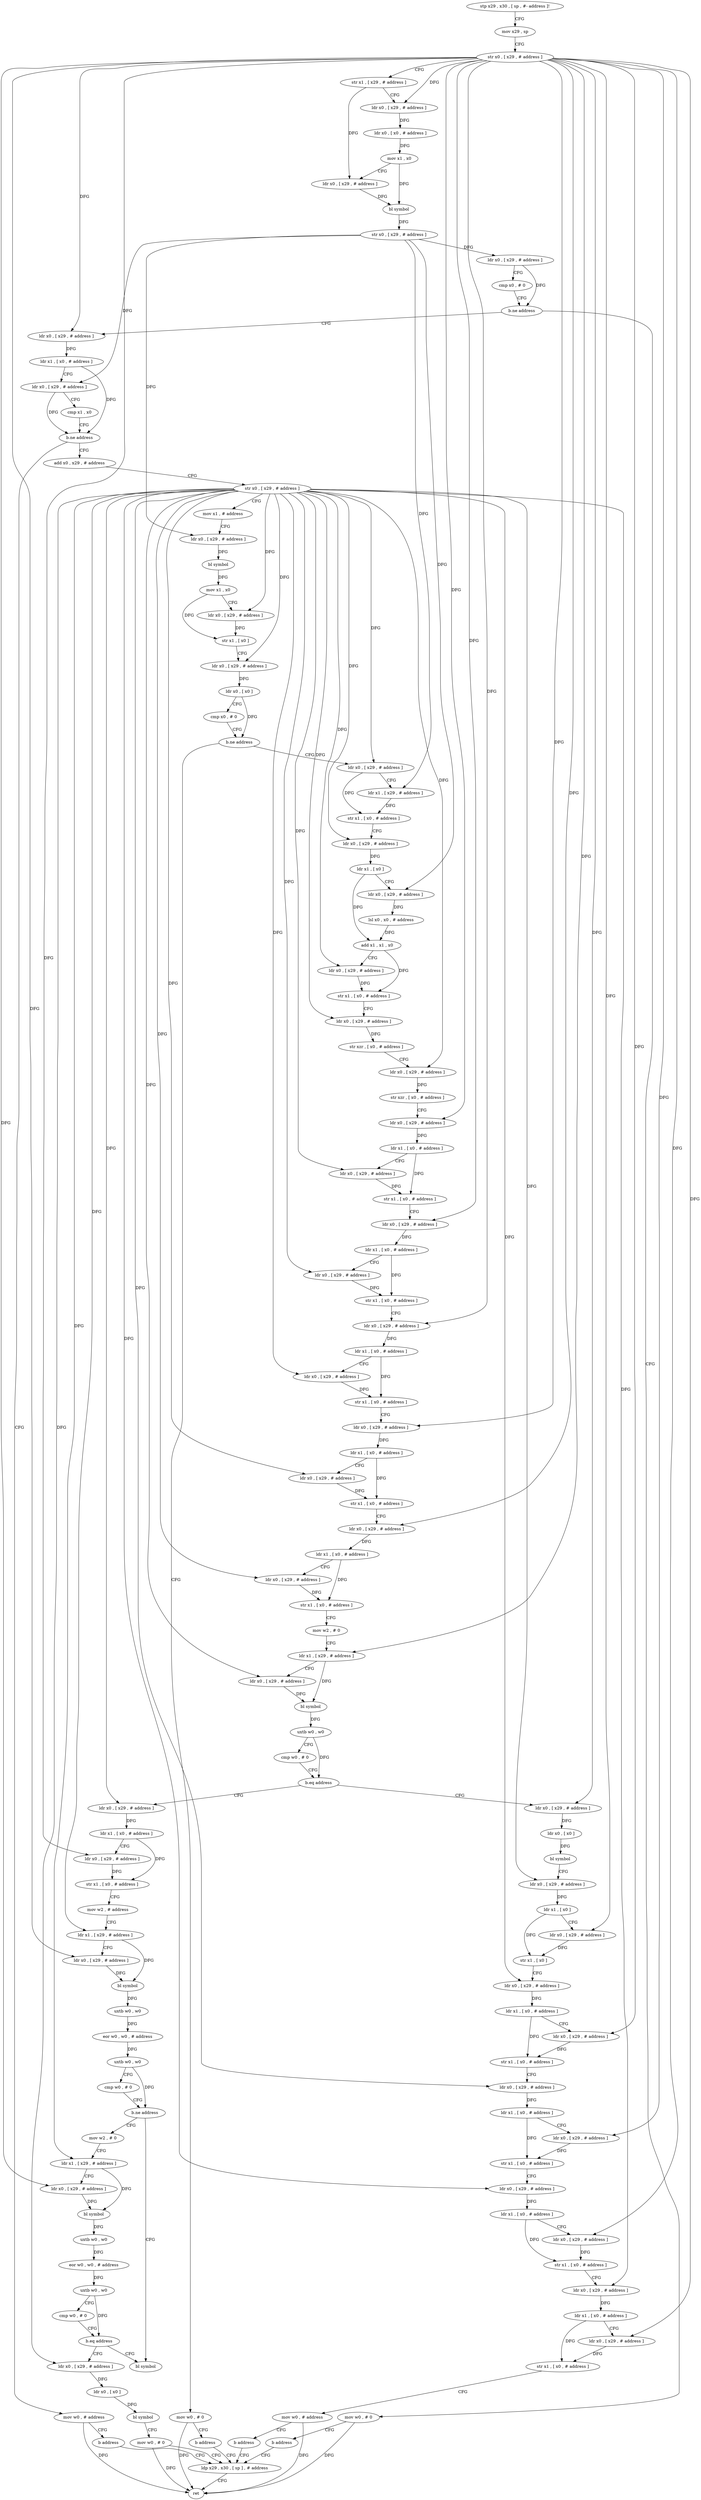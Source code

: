 digraph "func" {
"4320460" [label = "stp x29 , x30 , [ sp , #- address ]!" ]
"4320464" [label = "mov x29 , sp" ]
"4320468" [label = "str x0 , [ x29 , # address ]" ]
"4320472" [label = "str x1 , [ x29 , # address ]" ]
"4320476" [label = "ldr x0 , [ x29 , # address ]" ]
"4320480" [label = "ldr x0 , [ x0 , # address ]" ]
"4320484" [label = "mov x1 , x0" ]
"4320488" [label = "ldr x0 , [ x29 , # address ]" ]
"4320492" [label = "bl symbol" ]
"4320496" [label = "str x0 , [ x29 , # address ]" ]
"4320500" [label = "ldr x0 , [ x29 , # address ]" ]
"4320504" [label = "cmp x0 , # 0" ]
"4320508" [label = "b.ne address" ]
"4320520" [label = "ldr x0 , [ x29 , # address ]" ]
"4320512" [label = "mov w0 , # 0" ]
"4320524" [label = "ldr x1 , [ x0 , # address ]" ]
"4320528" [label = "ldr x0 , [ x29 , # address ]" ]
"4320532" [label = "cmp x1 , x0" ]
"4320536" [label = "b.ne address" ]
"4320548" [label = "add x0 , x29 , # address" ]
"4320540" [label = "mov w0 , # address" ]
"4320516" [label = "b address" ]
"4320976" [label = "ldp x29 , x30 , [ sp ] , # address" ]
"4320552" [label = "str x0 , [ x29 , # address ]" ]
"4320556" [label = "mov x1 , # address" ]
"4320560" [label = "ldr x0 , [ x29 , # address ]" ]
"4320564" [label = "bl symbol" ]
"4320568" [label = "mov x1 , x0" ]
"4320572" [label = "ldr x0 , [ x29 , # address ]" ]
"4320576" [label = "str x1 , [ x0 ]" ]
"4320580" [label = "ldr x0 , [ x29 , # address ]" ]
"4320584" [label = "ldr x0 , [ x0 ]" ]
"4320588" [label = "cmp x0 , # 0" ]
"4320592" [label = "b.ne address" ]
"4320604" [label = "ldr x0 , [ x29 , # address ]" ]
"4320596" [label = "mov w0 , # 0" ]
"4320544" [label = "b address" ]
"4320980" [label = "ret" ]
"4320608" [label = "ldr x1 , [ x29 , # address ]" ]
"4320612" [label = "str x1 , [ x0 , # address ]" ]
"4320616" [label = "ldr x0 , [ x29 , # address ]" ]
"4320620" [label = "ldr x1 , [ x0 ]" ]
"4320624" [label = "ldr x0 , [ x29 , # address ]" ]
"4320628" [label = "lsl x0 , x0 , # address" ]
"4320632" [label = "add x1 , x1 , x0" ]
"4320636" [label = "ldr x0 , [ x29 , # address ]" ]
"4320640" [label = "str x1 , [ x0 , # address ]" ]
"4320644" [label = "ldr x0 , [ x29 , # address ]" ]
"4320648" [label = "str xzr , [ x0 , # address ]" ]
"4320652" [label = "ldr x0 , [ x29 , # address ]" ]
"4320656" [label = "str xzr , [ x0 , # address ]" ]
"4320660" [label = "ldr x0 , [ x29 , # address ]" ]
"4320664" [label = "ldr x1 , [ x0 , # address ]" ]
"4320668" [label = "ldr x0 , [ x29 , # address ]" ]
"4320672" [label = "str x1 , [ x0 , # address ]" ]
"4320676" [label = "ldr x0 , [ x29 , # address ]" ]
"4320680" [label = "ldr x1 , [ x0 , # address ]" ]
"4320684" [label = "ldr x0 , [ x29 , # address ]" ]
"4320688" [label = "str x1 , [ x0 , # address ]" ]
"4320692" [label = "ldr x0 , [ x29 , # address ]" ]
"4320696" [label = "ldr x1 , [ x0 , # address ]" ]
"4320700" [label = "ldr x0 , [ x29 , # address ]" ]
"4320704" [label = "str x1 , [ x0 , # address ]" ]
"4320708" [label = "ldr x0 , [ x29 , # address ]" ]
"4320712" [label = "ldr x1 , [ x0 , # address ]" ]
"4320716" [label = "ldr x0 , [ x29 , # address ]" ]
"4320720" [label = "str x1 , [ x0 , # address ]" ]
"4320724" [label = "ldr x0 , [ x29 , # address ]" ]
"4320728" [label = "ldr x1 , [ x0 , # address ]" ]
"4320732" [label = "ldr x0 , [ x29 , # address ]" ]
"4320736" [label = "str x1 , [ x0 , # address ]" ]
"4320740" [label = "mov w2 , # 0" ]
"4320744" [label = "ldr x1 , [ x29 , # address ]" ]
"4320748" [label = "ldr x0 , [ x29 , # address ]" ]
"4320752" [label = "bl symbol" ]
"4320756" [label = "uxtb w0 , w0" ]
"4320760" [label = "cmp w0 , # 0" ]
"4320764" [label = "b.eq address" ]
"4320868" [label = "ldr x0 , [ x29 , # address ]" ]
"4320768" [label = "ldr x0 , [ x29 , # address ]" ]
"4320600" [label = "b address" ]
"4320872" [label = "ldr x1 , [ x0 , # address ]" ]
"4320876" [label = "ldr x0 , [ x29 , # address ]" ]
"4320880" [label = "str x1 , [ x0 , # address ]" ]
"4320884" [label = "mov w2 , # address" ]
"4320888" [label = "ldr x1 , [ x29 , # address ]" ]
"4320892" [label = "ldr x0 , [ x29 , # address ]" ]
"4320896" [label = "bl symbol" ]
"4320900" [label = "uxtb w0 , w0" ]
"4320904" [label = "eor w0 , w0 , # address" ]
"4320908" [label = "uxtb w0 , w0" ]
"4320912" [label = "cmp w0 , # 0" ]
"4320916" [label = "b.ne address" ]
"4320956" [label = "bl symbol" ]
"4320920" [label = "mov w2 , # 0" ]
"4320772" [label = "ldr x0 , [ x0 ]" ]
"4320776" [label = "bl symbol" ]
"4320780" [label = "ldr x0 , [ x29 , # address ]" ]
"4320784" [label = "ldr x1 , [ x0 ]" ]
"4320788" [label = "ldr x0 , [ x29 , # address ]" ]
"4320792" [label = "str x1 , [ x0 ]" ]
"4320796" [label = "ldr x0 , [ x29 , # address ]" ]
"4320800" [label = "ldr x1 , [ x0 , # address ]" ]
"4320804" [label = "ldr x0 , [ x29 , # address ]" ]
"4320808" [label = "str x1 , [ x0 , # address ]" ]
"4320812" [label = "ldr x0 , [ x29 , # address ]" ]
"4320816" [label = "ldr x1 , [ x0 , # address ]" ]
"4320820" [label = "ldr x0 , [ x29 , # address ]" ]
"4320824" [label = "str x1 , [ x0 , # address ]" ]
"4320828" [label = "ldr x0 , [ x29 , # address ]" ]
"4320832" [label = "ldr x1 , [ x0 , # address ]" ]
"4320836" [label = "ldr x0 , [ x29 , # address ]" ]
"4320840" [label = "str x1 , [ x0 , # address ]" ]
"4320844" [label = "ldr x0 , [ x29 , # address ]" ]
"4320848" [label = "ldr x1 , [ x0 , # address ]" ]
"4320852" [label = "ldr x0 , [ x29 , # address ]" ]
"4320856" [label = "str x1 , [ x0 , # address ]" ]
"4320860" [label = "mov w0 , # address" ]
"4320864" [label = "b address" ]
"4320924" [label = "ldr x1 , [ x29 , # address ]" ]
"4320928" [label = "ldr x0 , [ x29 , # address ]" ]
"4320932" [label = "bl symbol" ]
"4320936" [label = "uxtb w0 , w0" ]
"4320940" [label = "eor w0 , w0 , # address" ]
"4320944" [label = "uxtb w0 , w0" ]
"4320948" [label = "cmp w0 , # 0" ]
"4320952" [label = "b.eq address" ]
"4320960" [label = "ldr x0 , [ x29 , # address ]" ]
"4320964" [label = "ldr x0 , [ x0 ]" ]
"4320968" [label = "bl symbol" ]
"4320972" [label = "mov w0 , # 0" ]
"4320460" -> "4320464" [ label = "CFG" ]
"4320464" -> "4320468" [ label = "CFG" ]
"4320468" -> "4320472" [ label = "CFG" ]
"4320468" -> "4320476" [ label = "DFG" ]
"4320468" -> "4320520" [ label = "DFG" ]
"4320468" -> "4320660" [ label = "DFG" ]
"4320468" -> "4320676" [ label = "DFG" ]
"4320468" -> "4320692" [ label = "DFG" ]
"4320468" -> "4320708" [ label = "DFG" ]
"4320468" -> "4320724" [ label = "DFG" ]
"4320468" -> "4320744" [ label = "DFG" ]
"4320468" -> "4320876" [ label = "DFG" ]
"4320468" -> "4320892" [ label = "DFG" ]
"4320468" -> "4320768" [ label = "DFG" ]
"4320468" -> "4320788" [ label = "DFG" ]
"4320468" -> "4320804" [ label = "DFG" ]
"4320468" -> "4320820" [ label = "DFG" ]
"4320468" -> "4320836" [ label = "DFG" ]
"4320468" -> "4320852" [ label = "DFG" ]
"4320468" -> "4320928" [ label = "DFG" ]
"4320472" -> "4320476" [ label = "CFG" ]
"4320472" -> "4320488" [ label = "DFG" ]
"4320476" -> "4320480" [ label = "DFG" ]
"4320480" -> "4320484" [ label = "DFG" ]
"4320484" -> "4320488" [ label = "CFG" ]
"4320484" -> "4320492" [ label = "DFG" ]
"4320488" -> "4320492" [ label = "DFG" ]
"4320492" -> "4320496" [ label = "DFG" ]
"4320496" -> "4320500" [ label = "DFG" ]
"4320496" -> "4320528" [ label = "DFG" ]
"4320496" -> "4320560" [ label = "DFG" ]
"4320496" -> "4320608" [ label = "DFG" ]
"4320496" -> "4320624" [ label = "DFG" ]
"4320500" -> "4320504" [ label = "CFG" ]
"4320500" -> "4320508" [ label = "DFG" ]
"4320504" -> "4320508" [ label = "CFG" ]
"4320508" -> "4320520" [ label = "CFG" ]
"4320508" -> "4320512" [ label = "CFG" ]
"4320520" -> "4320524" [ label = "DFG" ]
"4320512" -> "4320516" [ label = "CFG" ]
"4320512" -> "4320980" [ label = "DFG" ]
"4320524" -> "4320528" [ label = "CFG" ]
"4320524" -> "4320536" [ label = "DFG" ]
"4320528" -> "4320532" [ label = "CFG" ]
"4320528" -> "4320536" [ label = "DFG" ]
"4320532" -> "4320536" [ label = "CFG" ]
"4320536" -> "4320548" [ label = "CFG" ]
"4320536" -> "4320540" [ label = "CFG" ]
"4320548" -> "4320552" [ label = "CFG" ]
"4320540" -> "4320544" [ label = "CFG" ]
"4320540" -> "4320980" [ label = "DFG" ]
"4320516" -> "4320976" [ label = "CFG" ]
"4320976" -> "4320980" [ label = "CFG" ]
"4320552" -> "4320556" [ label = "CFG" ]
"4320552" -> "4320572" [ label = "DFG" ]
"4320552" -> "4320580" [ label = "DFG" ]
"4320552" -> "4320604" [ label = "DFG" ]
"4320552" -> "4320616" [ label = "DFG" ]
"4320552" -> "4320636" [ label = "DFG" ]
"4320552" -> "4320644" [ label = "DFG" ]
"4320552" -> "4320652" [ label = "DFG" ]
"4320552" -> "4320668" [ label = "DFG" ]
"4320552" -> "4320684" [ label = "DFG" ]
"4320552" -> "4320700" [ label = "DFG" ]
"4320552" -> "4320716" [ label = "DFG" ]
"4320552" -> "4320732" [ label = "DFG" ]
"4320552" -> "4320748" [ label = "DFG" ]
"4320552" -> "4320868" [ label = "DFG" ]
"4320552" -> "4320888" [ label = "DFG" ]
"4320552" -> "4320780" [ label = "DFG" ]
"4320552" -> "4320796" [ label = "DFG" ]
"4320552" -> "4320812" [ label = "DFG" ]
"4320552" -> "4320828" [ label = "DFG" ]
"4320552" -> "4320844" [ label = "DFG" ]
"4320552" -> "4320924" [ label = "DFG" ]
"4320552" -> "4320960" [ label = "DFG" ]
"4320556" -> "4320560" [ label = "CFG" ]
"4320560" -> "4320564" [ label = "DFG" ]
"4320564" -> "4320568" [ label = "DFG" ]
"4320568" -> "4320572" [ label = "CFG" ]
"4320568" -> "4320576" [ label = "DFG" ]
"4320572" -> "4320576" [ label = "DFG" ]
"4320576" -> "4320580" [ label = "CFG" ]
"4320580" -> "4320584" [ label = "DFG" ]
"4320584" -> "4320588" [ label = "CFG" ]
"4320584" -> "4320592" [ label = "DFG" ]
"4320588" -> "4320592" [ label = "CFG" ]
"4320592" -> "4320604" [ label = "CFG" ]
"4320592" -> "4320596" [ label = "CFG" ]
"4320604" -> "4320608" [ label = "CFG" ]
"4320604" -> "4320612" [ label = "DFG" ]
"4320596" -> "4320600" [ label = "CFG" ]
"4320596" -> "4320980" [ label = "DFG" ]
"4320544" -> "4320976" [ label = "CFG" ]
"4320608" -> "4320612" [ label = "DFG" ]
"4320612" -> "4320616" [ label = "CFG" ]
"4320616" -> "4320620" [ label = "DFG" ]
"4320620" -> "4320624" [ label = "CFG" ]
"4320620" -> "4320632" [ label = "DFG" ]
"4320624" -> "4320628" [ label = "DFG" ]
"4320628" -> "4320632" [ label = "DFG" ]
"4320632" -> "4320636" [ label = "CFG" ]
"4320632" -> "4320640" [ label = "DFG" ]
"4320636" -> "4320640" [ label = "DFG" ]
"4320640" -> "4320644" [ label = "CFG" ]
"4320644" -> "4320648" [ label = "DFG" ]
"4320648" -> "4320652" [ label = "CFG" ]
"4320652" -> "4320656" [ label = "DFG" ]
"4320656" -> "4320660" [ label = "CFG" ]
"4320660" -> "4320664" [ label = "DFG" ]
"4320664" -> "4320668" [ label = "CFG" ]
"4320664" -> "4320672" [ label = "DFG" ]
"4320668" -> "4320672" [ label = "DFG" ]
"4320672" -> "4320676" [ label = "CFG" ]
"4320676" -> "4320680" [ label = "DFG" ]
"4320680" -> "4320684" [ label = "CFG" ]
"4320680" -> "4320688" [ label = "DFG" ]
"4320684" -> "4320688" [ label = "DFG" ]
"4320688" -> "4320692" [ label = "CFG" ]
"4320692" -> "4320696" [ label = "DFG" ]
"4320696" -> "4320700" [ label = "CFG" ]
"4320696" -> "4320704" [ label = "DFG" ]
"4320700" -> "4320704" [ label = "DFG" ]
"4320704" -> "4320708" [ label = "CFG" ]
"4320708" -> "4320712" [ label = "DFG" ]
"4320712" -> "4320716" [ label = "CFG" ]
"4320712" -> "4320720" [ label = "DFG" ]
"4320716" -> "4320720" [ label = "DFG" ]
"4320720" -> "4320724" [ label = "CFG" ]
"4320724" -> "4320728" [ label = "DFG" ]
"4320728" -> "4320732" [ label = "CFG" ]
"4320728" -> "4320736" [ label = "DFG" ]
"4320732" -> "4320736" [ label = "DFG" ]
"4320736" -> "4320740" [ label = "CFG" ]
"4320740" -> "4320744" [ label = "CFG" ]
"4320744" -> "4320748" [ label = "CFG" ]
"4320744" -> "4320752" [ label = "DFG" ]
"4320748" -> "4320752" [ label = "DFG" ]
"4320752" -> "4320756" [ label = "DFG" ]
"4320756" -> "4320760" [ label = "CFG" ]
"4320756" -> "4320764" [ label = "DFG" ]
"4320760" -> "4320764" [ label = "CFG" ]
"4320764" -> "4320868" [ label = "CFG" ]
"4320764" -> "4320768" [ label = "CFG" ]
"4320868" -> "4320872" [ label = "DFG" ]
"4320768" -> "4320772" [ label = "DFG" ]
"4320600" -> "4320976" [ label = "CFG" ]
"4320872" -> "4320876" [ label = "CFG" ]
"4320872" -> "4320880" [ label = "DFG" ]
"4320876" -> "4320880" [ label = "DFG" ]
"4320880" -> "4320884" [ label = "CFG" ]
"4320884" -> "4320888" [ label = "CFG" ]
"4320888" -> "4320892" [ label = "CFG" ]
"4320888" -> "4320896" [ label = "DFG" ]
"4320892" -> "4320896" [ label = "DFG" ]
"4320896" -> "4320900" [ label = "DFG" ]
"4320900" -> "4320904" [ label = "DFG" ]
"4320904" -> "4320908" [ label = "DFG" ]
"4320908" -> "4320912" [ label = "CFG" ]
"4320908" -> "4320916" [ label = "DFG" ]
"4320912" -> "4320916" [ label = "CFG" ]
"4320916" -> "4320956" [ label = "CFG" ]
"4320916" -> "4320920" [ label = "CFG" ]
"4320920" -> "4320924" [ label = "CFG" ]
"4320772" -> "4320776" [ label = "DFG" ]
"4320776" -> "4320780" [ label = "CFG" ]
"4320780" -> "4320784" [ label = "DFG" ]
"4320784" -> "4320788" [ label = "CFG" ]
"4320784" -> "4320792" [ label = "DFG" ]
"4320788" -> "4320792" [ label = "DFG" ]
"4320792" -> "4320796" [ label = "CFG" ]
"4320796" -> "4320800" [ label = "DFG" ]
"4320800" -> "4320804" [ label = "CFG" ]
"4320800" -> "4320808" [ label = "DFG" ]
"4320804" -> "4320808" [ label = "DFG" ]
"4320808" -> "4320812" [ label = "CFG" ]
"4320812" -> "4320816" [ label = "DFG" ]
"4320816" -> "4320820" [ label = "CFG" ]
"4320816" -> "4320824" [ label = "DFG" ]
"4320820" -> "4320824" [ label = "DFG" ]
"4320824" -> "4320828" [ label = "CFG" ]
"4320828" -> "4320832" [ label = "DFG" ]
"4320832" -> "4320836" [ label = "CFG" ]
"4320832" -> "4320840" [ label = "DFG" ]
"4320836" -> "4320840" [ label = "DFG" ]
"4320840" -> "4320844" [ label = "CFG" ]
"4320844" -> "4320848" [ label = "DFG" ]
"4320848" -> "4320852" [ label = "CFG" ]
"4320848" -> "4320856" [ label = "DFG" ]
"4320852" -> "4320856" [ label = "DFG" ]
"4320856" -> "4320860" [ label = "CFG" ]
"4320860" -> "4320864" [ label = "CFG" ]
"4320860" -> "4320980" [ label = "DFG" ]
"4320864" -> "4320976" [ label = "CFG" ]
"4320924" -> "4320928" [ label = "CFG" ]
"4320924" -> "4320932" [ label = "DFG" ]
"4320928" -> "4320932" [ label = "DFG" ]
"4320932" -> "4320936" [ label = "DFG" ]
"4320936" -> "4320940" [ label = "DFG" ]
"4320940" -> "4320944" [ label = "DFG" ]
"4320944" -> "4320948" [ label = "CFG" ]
"4320944" -> "4320952" [ label = "DFG" ]
"4320948" -> "4320952" [ label = "CFG" ]
"4320952" -> "4320960" [ label = "CFG" ]
"4320952" -> "4320956" [ label = "CFG" ]
"4320960" -> "4320964" [ label = "DFG" ]
"4320964" -> "4320968" [ label = "DFG" ]
"4320968" -> "4320972" [ label = "CFG" ]
"4320972" -> "4320976" [ label = "CFG" ]
"4320972" -> "4320980" [ label = "DFG" ]
}
